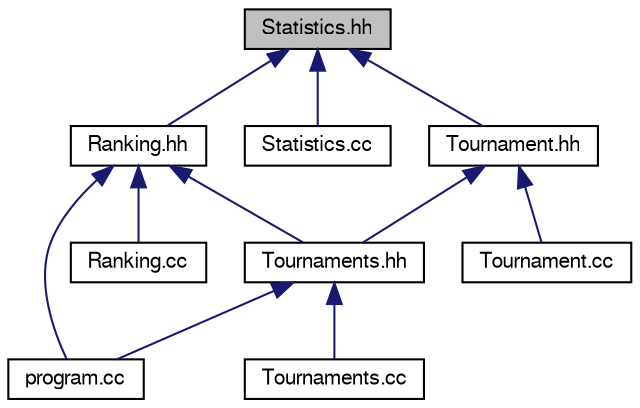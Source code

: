 digraph "Statistics.hh"
{
 // LATEX_PDF_SIZE
  edge [fontname="FreeSans",fontsize="10",labelfontname="FreeSans",labelfontsize="10"];
  node [fontname="FreeSans",fontsize="10",shape=record];
  Node1 [label="Statistics.hh",height=0.2,width=0.4,color="black", fillcolor="grey75", style="filled", fontcolor="black",tooltip="Especificación de la clase Statistics."];
  Node1 -> Node2 [dir="back",color="midnightblue",fontsize="10",style="solid"];
  Node2 [label="Ranking.hh",height=0.2,width=0.4,color="black", fillcolor="white", style="filled",URL="$_ranking_8hh.html",tooltip="Especificación de la clase Ranking."];
  Node2 -> Node3 [dir="back",color="midnightblue",fontsize="10",style="solid"];
  Node3 [label="Ranking.cc",height=0.2,width=0.4,color="black", fillcolor="white", style="filled",URL="$_ranking_8cc.html",tooltip=" "];
  Node2 -> Node4 [dir="back",color="midnightblue",fontsize="10",style="solid"];
  Node4 [label="Tournaments.hh",height=0.2,width=0.4,color="black", fillcolor="white", style="filled",URL="$_tournaments_8hh.html",tooltip="Especificación de la clase Tournaments."];
  Node4 -> Node5 [dir="back",color="midnightblue",fontsize="10",style="solid"];
  Node5 [label="Tournaments.cc",height=0.2,width=0.4,color="black", fillcolor="white", style="filled",URL="$_tournaments_8cc.html",tooltip=" "];
  Node4 -> Node6 [dir="back",color="midnightblue",fontsize="10",style="solid"];
  Node6 [label="program.cc",height=0.2,width=0.4,color="black", fillcolor="white", style="filled",URL="$program_8cc.html",tooltip=" "];
  Node2 -> Node6 [dir="back",color="midnightblue",fontsize="10",style="solid"];
  Node1 -> Node7 [dir="back",color="midnightblue",fontsize="10",style="solid"];
  Node7 [label="Statistics.cc",height=0.2,width=0.4,color="black", fillcolor="white", style="filled",URL="$_statistics_8cc.html",tooltip=" "];
  Node1 -> Node8 [dir="back",color="midnightblue",fontsize="10",style="solid"];
  Node8 [label="Tournament.hh",height=0.2,width=0.4,color="black", fillcolor="white", style="filled",URL="$_tournament_8hh.html",tooltip="Especificación de la clase Tournament."];
  Node8 -> Node9 [dir="back",color="midnightblue",fontsize="10",style="solid"];
  Node9 [label="Tournament.cc",height=0.2,width=0.4,color="black", fillcolor="white", style="filled",URL="$_tournament_8cc.html",tooltip=" "];
  Node8 -> Node4 [dir="back",color="midnightblue",fontsize="10",style="solid"];
}
